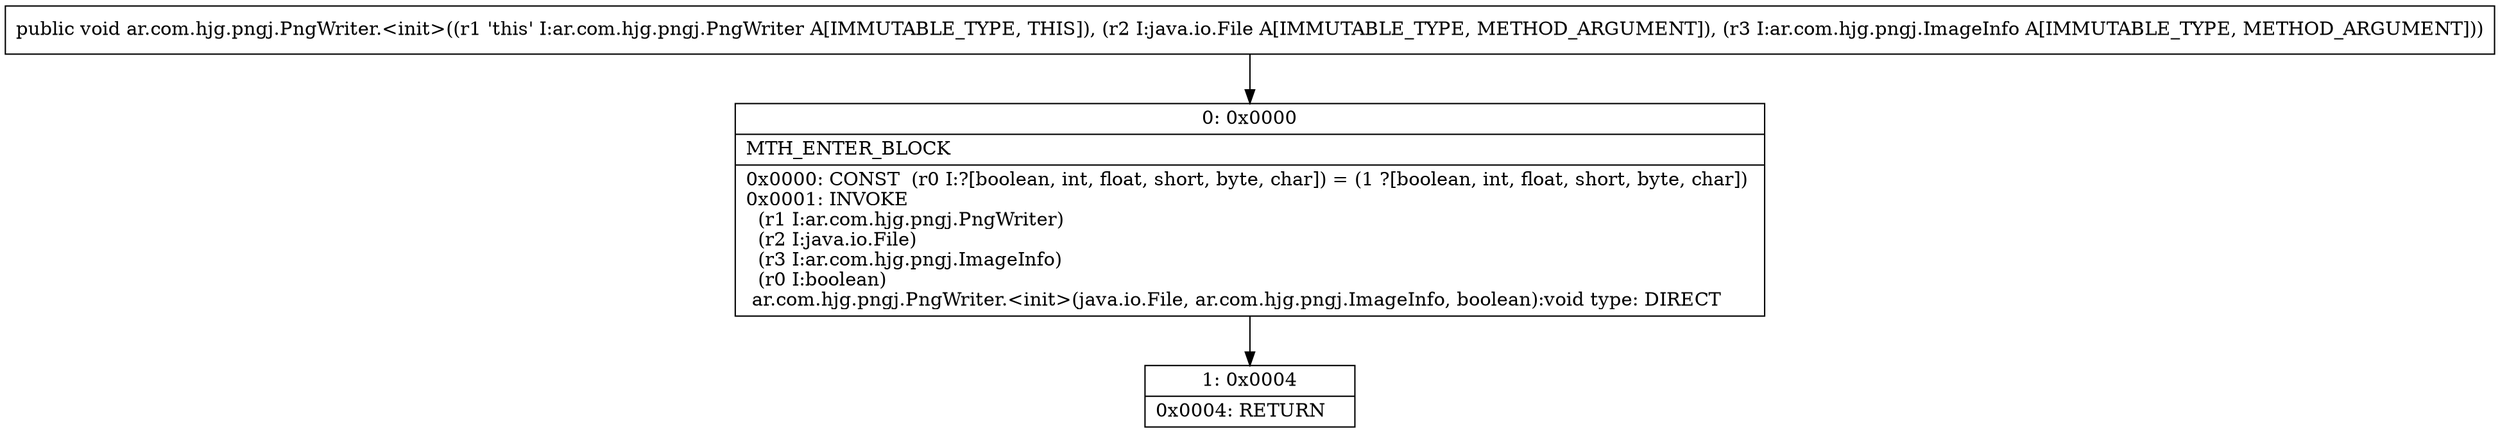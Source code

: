 digraph "CFG forar.com.hjg.pngj.PngWriter.\<init\>(Ljava\/io\/File;Lar\/com\/hjg\/pngj\/ImageInfo;)V" {
Node_0 [shape=record,label="{0\:\ 0x0000|MTH_ENTER_BLOCK\l|0x0000: CONST  (r0 I:?[boolean, int, float, short, byte, char]) = (1 ?[boolean, int, float, short, byte, char]) \l0x0001: INVOKE  \l  (r1 I:ar.com.hjg.pngj.PngWriter)\l  (r2 I:java.io.File)\l  (r3 I:ar.com.hjg.pngj.ImageInfo)\l  (r0 I:boolean)\l ar.com.hjg.pngj.PngWriter.\<init\>(java.io.File, ar.com.hjg.pngj.ImageInfo, boolean):void type: DIRECT \l}"];
Node_1 [shape=record,label="{1\:\ 0x0004|0x0004: RETURN   \l}"];
MethodNode[shape=record,label="{public void ar.com.hjg.pngj.PngWriter.\<init\>((r1 'this' I:ar.com.hjg.pngj.PngWriter A[IMMUTABLE_TYPE, THIS]), (r2 I:java.io.File A[IMMUTABLE_TYPE, METHOD_ARGUMENT]), (r3 I:ar.com.hjg.pngj.ImageInfo A[IMMUTABLE_TYPE, METHOD_ARGUMENT])) }"];
MethodNode -> Node_0;
Node_0 -> Node_1;
}

